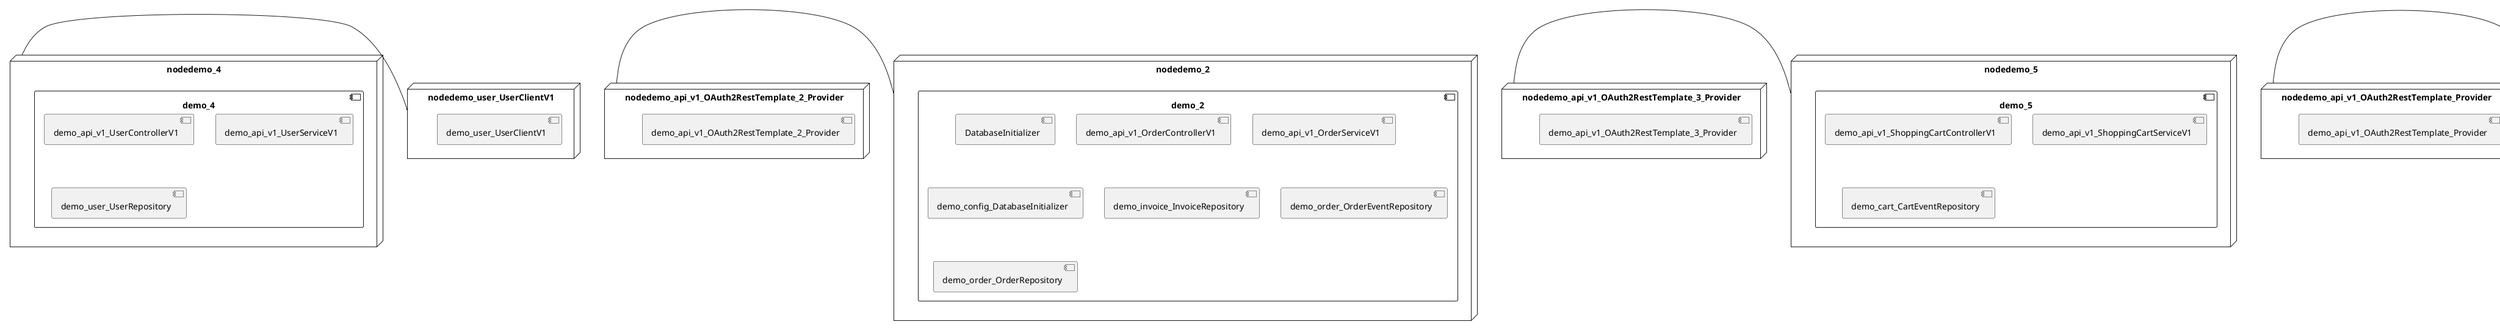 @startuml
skinparam fixCircleLabelOverlapping true
skinparam componentStyle uml2
node nodedemo {
component demo {
[demo_account_AccountRepository] [[kbastani-spring-cloud-event-sourcing-example.system#_IzTfYN6xEe-0UKKe7l0-qg]]
[demo_api_v1_AccountControllerV1] [[kbastani-spring-cloud-event-sourcing-example.system#_IzTfYN6xEe-0UKKe7l0-qg]]
[demo_api_v1_AccountServiceV1] [[kbastani-spring-cloud-event-sourcing-example.system#_IzTfYN6xEe-0UKKe7l0-qg]]
}
}
node nodedemo_2 {
component demo_2 {
[DatabaseInitializer] [[kbastani-spring-cloud-event-sourcing-example.system#_IzTfYN6xEe-0UKKe7l0-qg]]
[demo_api_v1_OrderControllerV1] [[kbastani-spring-cloud-event-sourcing-example.system#_IzTfYN6xEe-0UKKe7l0-qg]]
[demo_api_v1_OrderServiceV1] [[kbastani-spring-cloud-event-sourcing-example.system#_IzTfYN6xEe-0UKKe7l0-qg]]
[demo_config_DatabaseInitializer] [[kbastani-spring-cloud-event-sourcing-example.system#_IzTfYN6xEe-0UKKe7l0-qg]]
[demo_invoice_InvoiceRepository] [[kbastani-spring-cloud-event-sourcing-example.system#_IzTfYN6xEe-0UKKe7l0-qg]]
[demo_order_OrderEventRepository] [[kbastani-spring-cloud-event-sourcing-example.system#_IzTfYN6xEe-0UKKe7l0-qg]]
[demo_order_OrderRepository] [[kbastani-spring-cloud-event-sourcing-example.system#_IzTfYN6xEe-0UKKe7l0-qg]]
}
}
node nodedemo_3 {
component demo_3 {
[demo_UserController] [[kbastani-spring-cloud-event-sourcing-example.system#_IzTfYN6xEe-0UKKe7l0-qg]]
[demo_UserRepository] [[kbastani-spring-cloud-event-sourcing-example.system#_IzTfYN6xEe-0UKKe7l0-qg]]
[demo_UserService] [[kbastani-spring-cloud-event-sourcing-example.system#_IzTfYN6xEe-0UKKe7l0-qg]]
[demo_login_UserController] [[kbastani-spring-cloud-event-sourcing-example.system#_IzTfYN6xEe-0UKKe7l0-qg]]
}
}
node nodedemo_4 {
component demo_4 {
[demo_api_v1_UserControllerV1] [[kbastani-spring-cloud-event-sourcing-example.system#_IzTfYN6xEe-0UKKe7l0-qg]]
[demo_api_v1_UserServiceV1] [[kbastani-spring-cloud-event-sourcing-example.system#_IzTfYN6xEe-0UKKe7l0-qg]]
[demo_user_UserRepository] [[kbastani-spring-cloud-event-sourcing-example.system#_IzTfYN6xEe-0UKKe7l0-qg]]
}
}
node nodedemo_5 {
component demo_5 {
[demo_api_v1_ShoppingCartControllerV1] [[kbastani-spring-cloud-event-sourcing-example.system#_IzTfYN6xEe-0UKKe7l0-qg]]
[demo_api_v1_ShoppingCartServiceV1] [[kbastani-spring-cloud-event-sourcing-example.system#_IzTfYN6xEe-0UKKe7l0-qg]]
[demo_cart_CartEventRepository] [[kbastani-spring-cloud-event-sourcing-example.system#_IzTfYN6xEe-0UKKe7l0-qg]]
}
}
node nodedemo_6 {
component demo_6 {
[demo_api_v1_CatalogControllerV1] [[kbastani-spring-cloud-event-sourcing-example.system#_IzTfYN6xEe-0UKKe7l0-qg]]
[demo_api_v1_CatalogServiceV1] [[kbastani-spring-cloud-event-sourcing-example.system#_IzTfYN6xEe-0UKKe7l0-qg]]
[demo_catalog_CatalogInfoRepository] [[kbastani-spring-cloud-event-sourcing-example.system#_IzTfYN6xEe-0UKKe7l0-qg]]
}
}
node nodedemo_v1 {
component demo_v1 {
[demo_v1_InventoryControllerV1] [[kbastani-spring-cloud-event-sourcing-example.system#_IzTfYN6xEe-0UKKe7l0-qg]]
[demo_v1_InventoryServiceV1] [[kbastani-spring-cloud-event-sourcing-example.system#_IzTfYN6xEe-0UKKe7l0-qg]]
}
}
node nodedemo_api_v1_OAuth2RestTemplate_2_Provider {
[demo_api_v1_OAuth2RestTemplate_2_Provider] [[kbastani-spring-cloud-event-sourcing-example.system#_IzTfYN6xEe-0UKKe7l0-qg]]
}
node nodedemo_api_v1_OAuth2RestTemplate_3_Provider {
[demo_api_v1_OAuth2RestTemplate_3_Provider] [[kbastani-spring-cloud-event-sourcing-example.system#_IzTfYN6xEe-0UKKe7l0-qg]]
}
node nodedemo_api_v1_OAuth2RestTemplate_Provider {
[demo_api_v1_OAuth2RestTemplate_Provider] [[kbastani-spring-cloud-event-sourcing-example.system#_IzTfYN6xEe-0UKKe7l0-qg]]
}
node nodedemo_api_v1_RestTemplate_2_Provider {
[demo_api_v1_RestTemplate_2_Provider] [[kbastani-spring-cloud-event-sourcing-example.system#_IzTfYN6xEe-0UKKe7l0-qg]]
}
node nodedemo_api_v1_RestTemplate_Provider {
[demo_api_v1_RestTemplate_Provider] [[kbastani-spring-cloud-event-sourcing-example.system#_IzTfYN6xEe-0UKKe7l0-qg]]
}
node nodedemo_inventory_InventoryRepository_Provider {
[demo_inventory_InventoryRepository_Provider] [[kbastani-spring-cloud-event-sourcing-example.system#_IzTfYN6xEe-0UKKe7l0-qg]]
}
node nodedemo_login_AuthenticationManager_Provider {
[demo_login_AuthenticationManager_Provider] [[kbastani-spring-cloud-event-sourcing-example.system#_IzTfYN6xEe-0UKKe7l0-qg]]
}
node nodedemo_login_ClientDetailsService_Provider {
[demo_login_ClientDetailsService_Provider] [[kbastani-spring-cloud-event-sourcing-example.system#_IzTfYN6xEe-0UKKe7l0-qg]]
}
node nodedemo_login_HttpSessionSecurityContextRepository_Provider {
[demo_login_HttpSessionSecurityContextRepository_Provider] [[kbastani-spring-cloud-event-sourcing-example.system#_IzTfYN6xEe-0UKKe7l0-qg]]
}
node nodedemo_login_LoginController {
[demo_login_LoginController] [[kbastani-spring-cloud-event-sourcing-example.system#_IzTfYN6xEe-0UKKe7l0-qg]]
}
node nodedemo_product_ProductRepository_Provider {
[demo_product_ProductRepository_Provider] [[kbastani-spring-cloud-event-sourcing-example.system#_IzTfYN6xEe-0UKKe7l0-qg]]
}
node nodedemo_user_UserClientV1 {
[demo_user_UserClientV1] [[kbastani-spring-cloud-event-sourcing-example.system#_IzTfYN6xEe-0UKKe7l0-qg]]
}
node nodedemo_v1_Session_Provider {
[demo_v1_Session_Provider] [[kbastani-spring-cloud-event-sourcing-example.system#_IzTfYN6xEe-0UKKe7l0-qg]]
}
[nodedemo_4] - [nodedemo_user_UserClientV1]
[nodedemo_api_v1_OAuth2RestTemplate_2_Provider] - [nodedemo_2]
[nodedemo_api_v1_OAuth2RestTemplate_3_Provider] - [nodedemo_5]
[nodedemo_api_v1_OAuth2RestTemplate_Provider] - [nodedemo]
[nodedemo_api_v1_RestTemplate_2_Provider] - [nodedemo_6]
[nodedemo_api_v1_RestTemplate_Provider] - [nodedemo_6]
[nodedemo_inventory_InventoryRepository_Provider] - [nodedemo_v1]
[nodedemo_login_AuthenticationManager_Provider] - [nodedemo_login_LoginController]
[nodedemo_login_ClientDetailsService_Provider] - [nodedemo_login_LoginController]
[nodedemo_login_HttpSessionSecurityContextRepository_Provider] - [nodedemo_login_LoginController]
[nodedemo_product_ProductRepository_Provider] - [nodedemo_v1]
[nodedemo_v1_Session_Provider] - [nodedemo_v1]

@enduml
